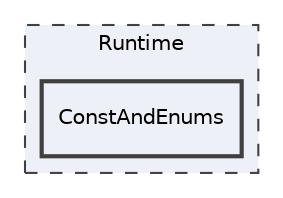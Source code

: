 digraph "Runtime/ConstAndEnums"
{
 // LATEX_PDF_SIZE
  edge [fontname="Helvetica",fontsize="10",labelfontname="Helvetica",labelfontsize="10"];
  node [fontname="Helvetica",fontsize="10",shape=record];
  compound=true
  subgraph clusterdir_4f6666a8f2ab10bc970eb7559668f031 {
    graph [ bgcolor="#edf0f7", pencolor="grey25", style="filled,dashed,", label="Runtime", fontname="Helvetica", fontsize="10", URL="dir_4f6666a8f2ab10bc970eb7559668f031.html"]
  dir_7352b24c96805c4608e69ded558898c4 [shape=box, label="ConstAndEnums", style="filled,bold,", fillcolor="#edf0f7", color="grey25", URL="dir_7352b24c96805c4608e69ded558898c4.html"];
  }
}

